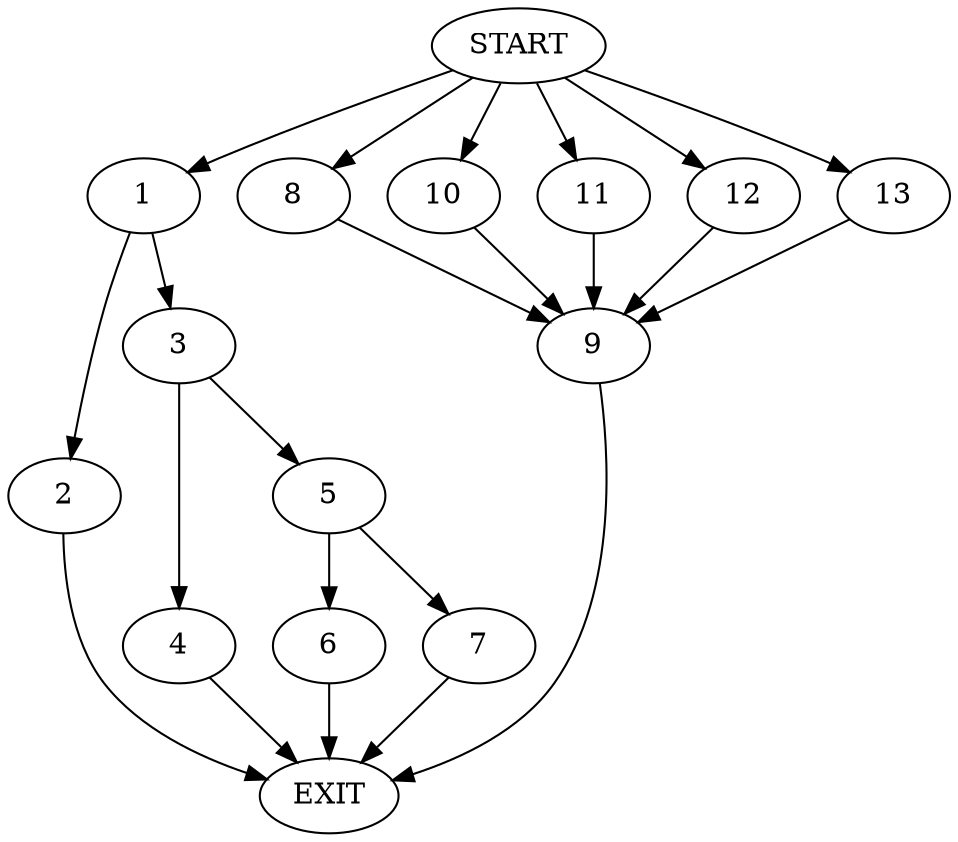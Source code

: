 digraph {
0 [label="START"]
14 [label="EXIT"]
0 -> 1
1 -> 2
1 -> 3
3 -> 4
3 -> 5
2 -> 14
4 -> 14
5 -> 6
5 -> 7
6 -> 14
7 -> 14
0 -> 8
8 -> 9
9 -> 14
0 -> 10
10 -> 9
0 -> 11
11 -> 9
0 -> 12
12 -> 9
0 -> 13
13 -> 9
}
